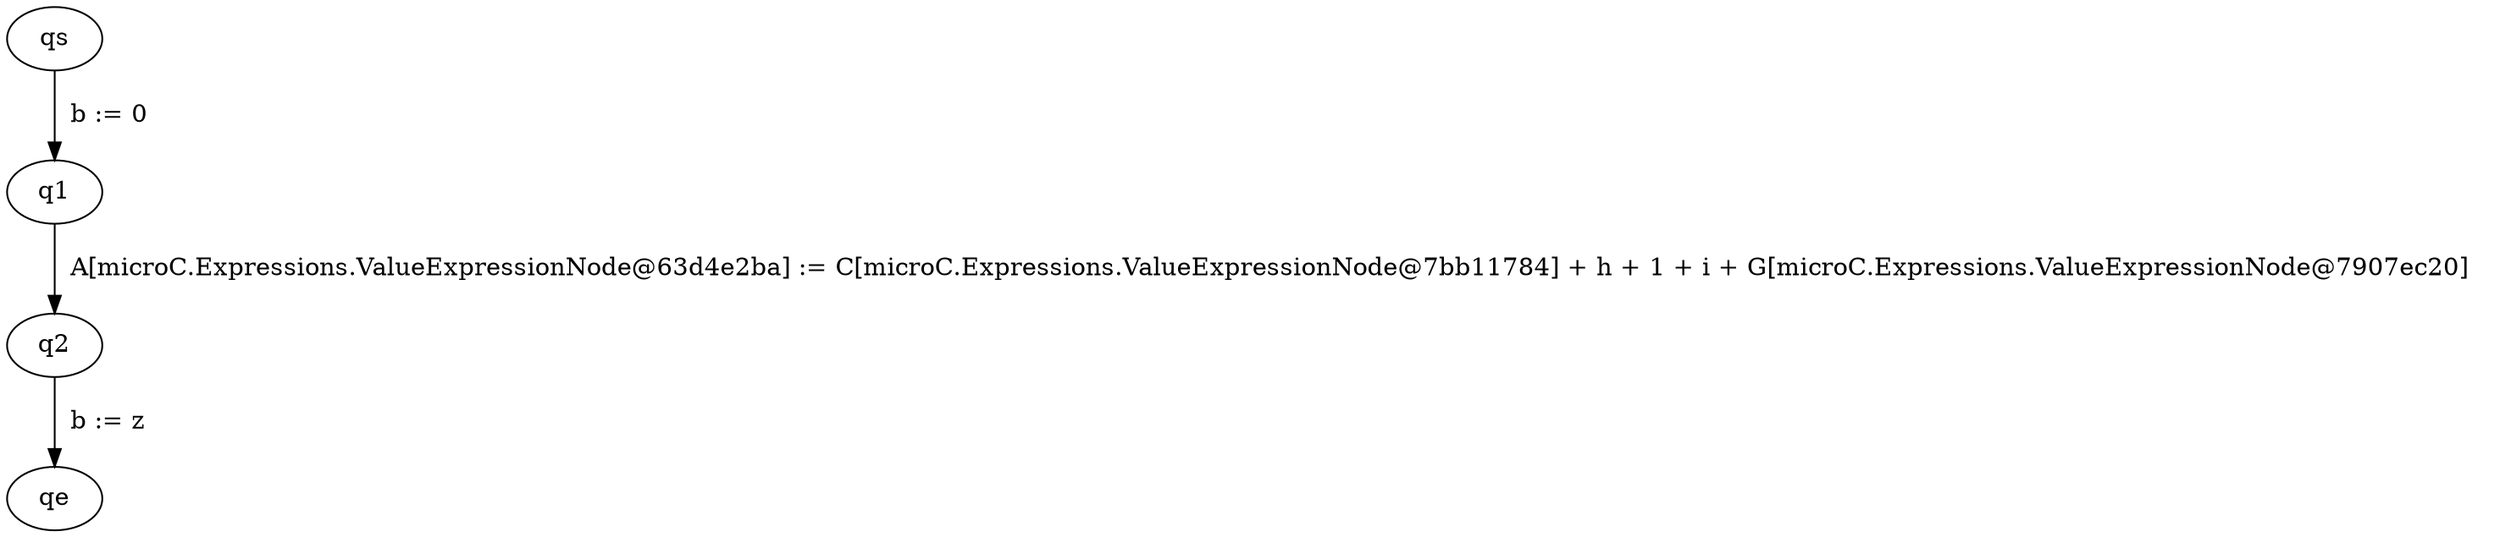 digraph ProgramGraph{
"qs" -> "q1" [label="  b := 0   "] 
"q1" -> "q2" [label="  A[microC.Expressions.ValueExpressionNode@63d4e2ba] := C[microC.Expressions.ValueExpressionNode@7bb11784] + h + 1 + i + G[microC.Expressions.ValueExpressionNode@7907ec20]   "] 
"q2" -> "qe" [label="  b := z   "] 
}